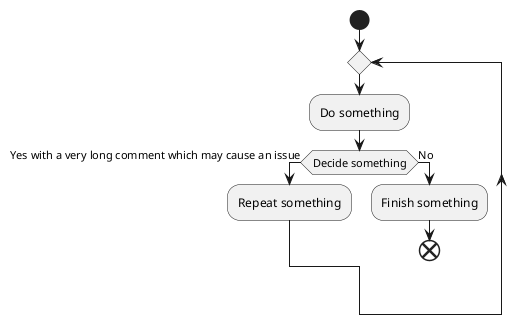 {
  "sha1": "qxr3ka9i8igr13l10czkgbnla4l4i3k",
  "insertion": {
    "when": "2024-06-04T17:28:43.057Z",
    "user": "plantuml@gmail.com"
  }
}
@startuml
start
repeat
    :Do something;
    if(Decide something) then (Yes with a very long comment which may cause an issue)
        :Repeat something;
    else (No)
        :Finish something;
        end
    endif
repeat while
@enduml
